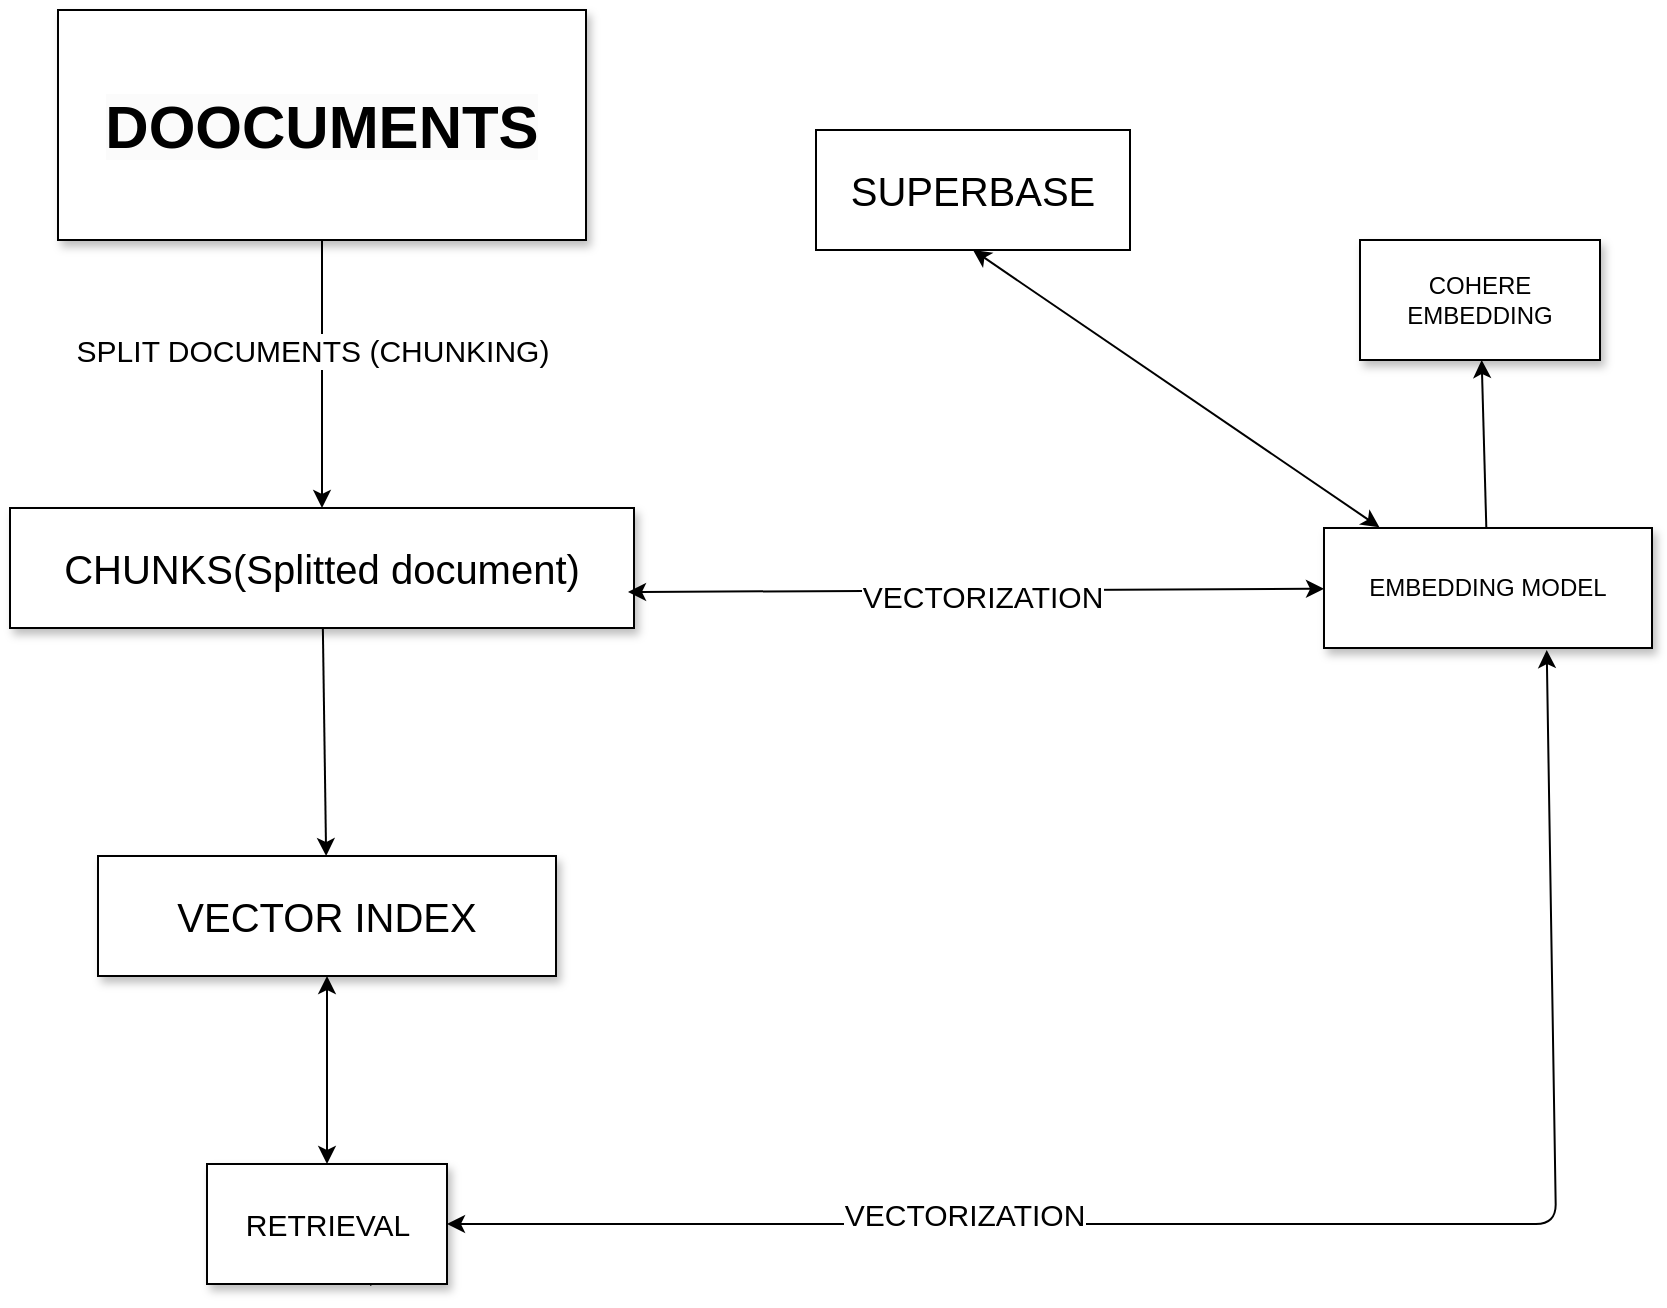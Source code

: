 <mxfile>
    <diagram id="538J6WdM4EDnLHCAsnyz" name="Page-1">
        <mxGraphModel dx="1188" dy="1922" grid="0" gridSize="10" guides="1" tooltips="1" connect="1" arrows="1" fold="1" page="1" pageScale="1" pageWidth="850" pageHeight="1100" math="0" shadow="0">
            <root>
                <mxCell id="0"/>
                <mxCell id="1" parent="0"/>
                <mxCell id="10" value="" style="edgeStyle=none;html=1;" edge="1" parent="1" source="6" target="9">
                    <mxGeometry relative="1" as="geometry"/>
                </mxCell>
                <mxCell id="11" value="&lt;font style=&quot;font-size: 15px;&quot;&gt;SPLIT DOCUMENTS (CHUNKING)&lt;/font&gt;" style="edgeLabel;html=1;align=center;verticalAlign=middle;resizable=0;points=[];" vertex="1" connectable="0" parent="10">
                    <mxGeometry x="-0.183" y="-5" relative="1" as="geometry">
                        <mxPoint as="offset"/>
                    </mxGeometry>
                </mxCell>
                <mxCell id="6" value="&lt;font style=&quot;font-size: 30px;&quot;&gt;&lt;span style=&quot;color: rgb(0, 0, 0); font-family: Helvetica; font-style: normal; font-variant-ligatures: normal; font-variant-caps: normal; font-weight: 700; letter-spacing: normal; orphans: 2; text-align: center; text-indent: 0px; text-transform: none; widows: 2; word-spacing: 0px; -webkit-text-stroke-width: 0px; white-space: nowrap; background-color: rgb(251, 251, 251); text-decoration-thickness: initial; text-decoration-style: initial; text-decoration-color: initial; float: none; display: inline !important;&quot;&gt;DOOCUMENTS&lt;/span&gt;&lt;br&gt;&lt;/font&gt;" style="whiteSpace=wrap;html=1;shadow=1;" vertex="1" parent="1">
                    <mxGeometry x="102" width="264" height="115" as="geometry"/>
                </mxCell>
                <mxCell id="13" value="" style="edgeStyle=none;html=1;" edge="1" parent="1" source="9" target="12">
                    <mxGeometry relative="1" as="geometry"/>
                </mxCell>
                <mxCell id="9" value="&lt;font style=&quot;font-size: 20px;&quot;&gt;CHUNKS(Splitted document)&lt;/font&gt;" style="whiteSpace=wrap;html=1;shadow=1;" vertex="1" parent="1">
                    <mxGeometry x="78" y="249" width="312" height="60" as="geometry"/>
                </mxCell>
                <mxCell id="12" value="&lt;font style=&quot;font-size: 20px;&quot;&gt;VECTOR INDEX&lt;/font&gt;" style="whiteSpace=wrap;html=1;shadow=1;" vertex="1" parent="1">
                    <mxGeometry x="122" y="423" width="229" height="60" as="geometry"/>
                </mxCell>
                <mxCell id="30" value="" style="edgeStyle=none;html=1;" edge="1" parent="1" source="14" target="29">
                    <mxGeometry relative="1" as="geometry"/>
                </mxCell>
                <mxCell id="14" value="EMBEDDING MODEL" style="whiteSpace=wrap;html=1;shadow=1;" vertex="1" parent="1">
                    <mxGeometry x="735" y="259" width="164" height="60" as="geometry"/>
                </mxCell>
                <mxCell id="25" value="" style="endArrow=classic;startArrow=classic;html=1;" edge="1" parent="1" target="14">
                    <mxGeometry width="50" height="50" relative="1" as="geometry">
                        <mxPoint x="387" y="291" as="sourcePoint"/>
                        <mxPoint x="437" y="241" as="targetPoint"/>
                    </mxGeometry>
                </mxCell>
                <mxCell id="27" value="&lt;font style=&quot;font-size: 15px;&quot;&gt;VECTORIZATION&lt;/font&gt;" style="edgeLabel;html=1;align=center;verticalAlign=middle;resizable=0;points=[];" vertex="1" connectable="0" parent="25">
                    <mxGeometry x="0.017" y="-3" relative="1" as="geometry">
                        <mxPoint as="offset"/>
                    </mxGeometry>
                </mxCell>
                <mxCell id="29" value="COHERE EMBEDDING" style="whiteSpace=wrap;html=1;shadow=1;" vertex="1" parent="1">
                    <mxGeometry x="753" y="115" width="120" height="60" as="geometry"/>
                </mxCell>
                <mxCell id="41" value="" style="endArrow=classic;startArrow=classic;html=1;entryX=0.679;entryY=1.017;entryDx=0;entryDy=0;entryPerimeter=0;" edge="1" parent="1" source="34" target="14">
                    <mxGeometry width="50" height="50" relative="1" as="geometry">
                        <mxPoint x="294" y="594" as="sourcePoint"/>
                        <mxPoint x="344" y="544" as="targetPoint"/>
                        <Array as="points">
                            <mxPoint x="851" y="607"/>
                        </Array>
                    </mxGeometry>
                </mxCell>
                <mxCell id="44" value="" style="endArrow=classic;startArrow=classic;html=1;entryX=0.5;entryY=1;entryDx=0;entryDy=0;exitX=0.5;exitY=0;exitDx=0;exitDy=0;" edge="1" parent="1" source="34" target="12">
                    <mxGeometry width="50" height="50" relative="1" as="geometry">
                        <mxPoint x="234" y="567" as="sourcePoint"/>
                        <mxPoint x="284" y="517" as="targetPoint"/>
                    </mxGeometry>
                </mxCell>
                <mxCell id="46" value="" style="endArrow=classic;startArrow=classic;html=1;entryX=0.679;entryY=1.017;entryDx=0;entryDy=0;entryPerimeter=0;" edge="1" parent="1" target="34">
                    <mxGeometry width="50" height="50" relative="1" as="geometry">
                        <mxPoint x="294" y="594" as="sourcePoint"/>
                        <mxPoint x="846" y="320" as="targetPoint"/>
                        <Array as="points"/>
                    </mxGeometry>
                </mxCell>
                <mxCell id="47" value="&lt;font style=&quot;font-size: 15px;&quot;&gt;VECTORIZATION&lt;/font&gt;" style="edgeLabel;html=1;align=center;verticalAlign=middle;resizable=0;points=[];" vertex="1" connectable="0" parent="46">
                    <mxGeometry x="-0.316" y="1" relative="1" as="geometry">
                        <mxPoint x="272" y="-8" as="offset"/>
                    </mxGeometry>
                </mxCell>
                <mxCell id="34" value="&lt;font style=&quot;font-size: 15px;&quot;&gt;RETRIEVAL&lt;/font&gt;" style="whiteSpace=wrap;html=1;shadow=1;" vertex="1" parent="1">
                    <mxGeometry x="176.5" y="577" width="120" height="60" as="geometry"/>
                </mxCell>
                <mxCell id="48" value="&lt;font style=&quot;font-size: 20px;&quot;&gt;SUPERBASE&lt;/font&gt;" style="whiteSpace=wrap;html=1;" vertex="1" parent="1">
                    <mxGeometry x="481" y="60" width="157" height="60" as="geometry"/>
                </mxCell>
                <mxCell id="49" value="" style="endArrow=classic;startArrow=classic;html=1;entryX=0.5;entryY=1;entryDx=0;entryDy=0;exitX=0.169;exitY=-0.006;exitDx=0;exitDy=0;exitPerimeter=0;" edge="1" parent="1" source="14" target="48">
                    <mxGeometry width="50" height="50" relative="1" as="geometry">
                        <mxPoint x="541" y="201" as="sourcePoint"/>
                        <mxPoint x="591" y="151" as="targetPoint"/>
                    </mxGeometry>
                </mxCell>
            </root>
        </mxGraphModel>
    </diagram>
</mxfile>